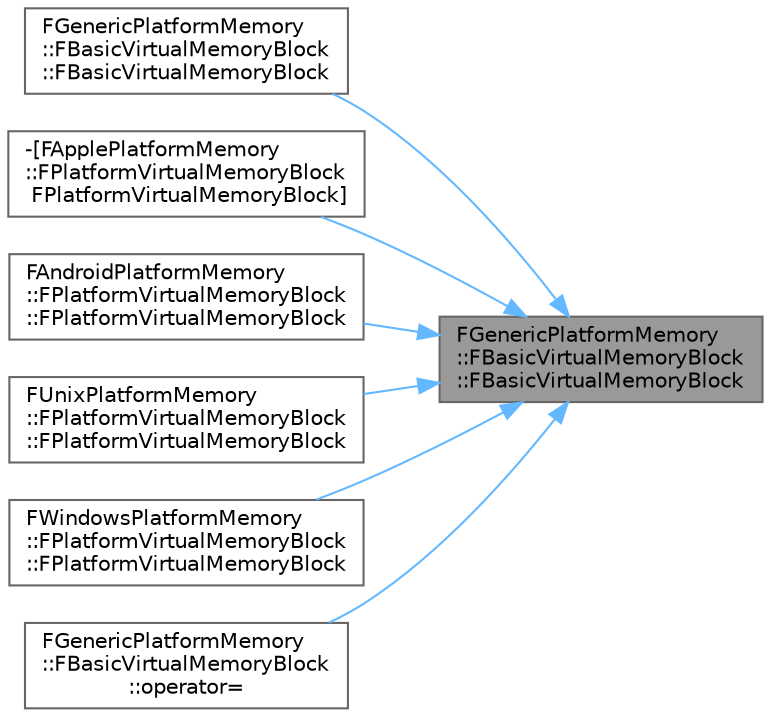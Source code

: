 digraph "FGenericPlatformMemory::FBasicVirtualMemoryBlock::FBasicVirtualMemoryBlock"
{
 // INTERACTIVE_SVG=YES
 // LATEX_PDF_SIZE
  bgcolor="transparent";
  edge [fontname=Helvetica,fontsize=10,labelfontname=Helvetica,labelfontsize=10];
  node [fontname=Helvetica,fontsize=10,shape=box,height=0.2,width=0.4];
  rankdir="RL";
  Node1 [id="Node000001",label="FGenericPlatformMemory\l::FBasicVirtualMemoryBlock\l::FBasicVirtualMemoryBlock",height=0.2,width=0.4,color="gray40", fillcolor="grey60", style="filled", fontcolor="black",tooltip=" "];
  Node1 -> Node2 [id="edge1_Node000001_Node000002",dir="back",color="steelblue1",style="solid",tooltip=" "];
  Node2 [id="Node000002",label="FGenericPlatformMemory\l::FBasicVirtualMemoryBlock\l::FBasicVirtualMemoryBlock",height=0.2,width=0.4,color="grey40", fillcolor="white", style="filled",URL="$da/d21/classFGenericPlatformMemory_1_1FBasicVirtualMemoryBlock.html#a127da45dd5b43259ce8505c236c872d8",tooltip=" "];
  Node1 -> Node3 [id="edge2_Node000001_Node000003",dir="back",color="steelblue1",style="solid",tooltip=" "];
  Node3 [id="Node000003",label="-[FApplePlatformMemory\l::FPlatformVirtualMemoryBlock\l FPlatformVirtualMemoryBlock]",height=0.2,width=0.4,color="grey40", fillcolor="white", style="filled",URL="$dd/d38/classFApplePlatformMemory_1_1FPlatformVirtualMemoryBlock.html#ac0abef05724391518abe5c03c7aa64f3",tooltip=" "];
  Node1 -> Node4 [id="edge3_Node000001_Node000004",dir="back",color="steelblue1",style="solid",tooltip=" "];
  Node4 [id="Node000004",label="FAndroidPlatformMemory\l::FPlatformVirtualMemoryBlock\l::FPlatformVirtualMemoryBlock",height=0.2,width=0.4,color="grey40", fillcolor="white", style="filled",URL="$d1/de0/classFAndroidPlatformMemory_1_1FPlatformVirtualMemoryBlock.html#aa0809e8b1ac67fcbca9e3afd72292661",tooltip=" "];
  Node1 -> Node5 [id="edge4_Node000001_Node000005",dir="back",color="steelblue1",style="solid",tooltip=" "];
  Node5 [id="Node000005",label="FUnixPlatformMemory\l::FPlatformVirtualMemoryBlock\l::FPlatformVirtualMemoryBlock",height=0.2,width=0.4,color="grey40", fillcolor="white", style="filled",URL="$d0/d5d/classFUnixPlatformMemory_1_1FPlatformVirtualMemoryBlock.html#ac6a78da559d1995740e3801a591ad8d3",tooltip=" "];
  Node1 -> Node6 [id="edge5_Node000001_Node000006",dir="back",color="steelblue1",style="solid",tooltip=" "];
  Node6 [id="Node000006",label="FWindowsPlatformMemory\l::FPlatformVirtualMemoryBlock\l::FPlatformVirtualMemoryBlock",height=0.2,width=0.4,color="grey40", fillcolor="white", style="filled",URL="$d7/df0/classFWindowsPlatformMemory_1_1FPlatformVirtualMemoryBlock.html#ab2d95865b08d61f12c9820880e7f796e",tooltip=" "];
  Node1 -> Node7 [id="edge6_Node000001_Node000007",dir="back",color="steelblue1",style="solid",tooltip=" "];
  Node7 [id="Node000007",label="FGenericPlatformMemory\l::FBasicVirtualMemoryBlock\l::operator=",height=0.2,width=0.4,color="grey40", fillcolor="white", style="filled",URL="$da/d21/classFGenericPlatformMemory_1_1FBasicVirtualMemoryBlock.html#a9b01489eb47945af2e2c334475cc7ca2",tooltip=" "];
}
